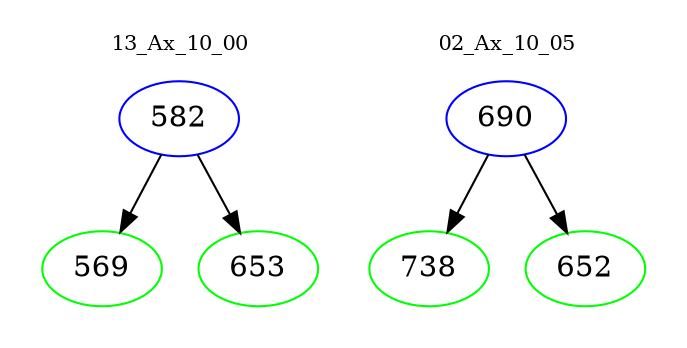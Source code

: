 digraph{
subgraph cluster_0 {
color = white
label = "13_Ax_10_00";
fontsize=10;
T0_582 [label="582", color="blue"]
T0_582 -> T0_569 [color="black"]
T0_569 [label="569", color="green"]
T0_582 -> T0_653 [color="black"]
T0_653 [label="653", color="green"]
}
subgraph cluster_1 {
color = white
label = "02_Ax_10_05";
fontsize=10;
T1_690 [label="690", color="blue"]
T1_690 -> T1_738 [color="black"]
T1_738 [label="738", color="green"]
T1_690 -> T1_652 [color="black"]
T1_652 [label="652", color="green"]
}
}
